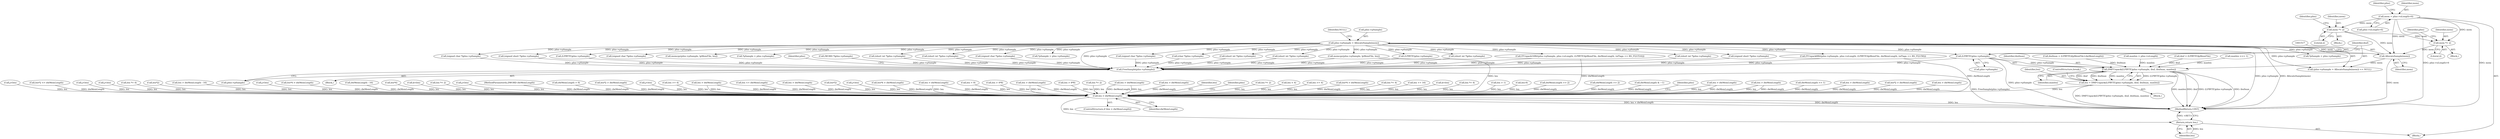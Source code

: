 digraph "0_gstreamer_bc2cdd57d549ab3ba59782e9b395d0cd683fd3ac@pointer" {
"1001516" [label="(Call,(LPBYTE)pIns->pSample)"];
"1000182" [label="(Call,pIns->pSample = AllocateSample(mem))"];
"1000186" [label="(Call,AllocateSample(mem))"];
"1000159" [label="(Call,mem *= 2)"];
"1000112" [label="(Call,mem = pIns->nLength+6)"];
"1000172" [label="(Call,mem *= 2)"];
"1001515" [label="(Call,DMFUnpack((LPBYTE)pIns->pSample, ibuf, ibufmax, maxlen))"];
"1001513" [label="(Call,len = DMFUnpack((LPBYTE)pIns->pSample, ibuf, ibufmax, maxlen))"];
"1002018" [label="(Call,len > dwMemLength)"];
"1002045" [label="(Return,return len;)"];
"1002032" [label="(Call,FreeSample(pIns->pSample))"];
"1000393" [label="(Call,len += 16)"];
"1000161" [label="(Literal,2)"];
"1001655" [label="(Call,k<len)"];
"1001500" [label="(Call,ibuf = (LPBYTE)lpMemFile)"];
"1000696" [label="(Call,len *= 2)"];
"1002018" [label="(Call,len > dwMemLength)"];
"1002046" [label="(Identifier,len)"];
"1001549" [label="(Call,len > 4*8)"];
"1001483" [label="(Block,)"];
"1002017" [label="(ControlStructure,if (len > dwMemLength))"];
"1001544" [label="(Call,len > dwMemLength)"];
"1000637" [label="(Call,(signed char *)pIns->pSample)"];
"1002044" [label="(Identifier,pIns)"];
"1000181" [label="(Call,(pIns->pSample = AllocateSample(mem)) == NULL)"];
"1000811" [label="(Call,len *= 2)"];
"1002045" [label="(Return,return len;)"];
"1000940" [label="(Call,len < 4)"];
"1002026" [label="(Block,)"];
"1001521" [label="(Identifier,ibuf)"];
"1001322" [label="(Call,len >= 4)"];
"1001990" [label="(Call,len *= 4)"];
"1000967" [label="(Call,ITUnpack16Bit(pIns->pSample, pIns->nLength, (LPBYTE)lpMemFile, dwMemLength, (nFlags == RS_IT21516)))"];
"1002033" [label="(Call,pIns->pSample)"];
"1001163" [label="(Call,len *= 4)"];
"1001912" [label="(Call,len*4 > dwMemLength)"];
"1000524" [label="(Call,len > 1)"];
"1001230" [label="(Call,len-9)"];
"1001102" [label="(Call,dwMemLength >> 2)"];
"1001919" [label="(Call,dwMemLength >> 2)"];
"1001190" [label="(Call,(char *)pIns->pSample)"];
"1000159" [label="(Call,mem *= 2)"];
"1000183" [label="(Call,pIns->pSample)"];
"1000414" [label="(Call,(short int *)pIns->pSample)"];
"1000219" [label="(Call,*pSample = pIns->pSample)"];
"1001023" [label="(Call,(LPBYTE)pIns->pSample)"];
"1001496" [label="(Call,maxlen <<= 1)"];
"1000177" [label="(Identifier,pIns)"];
"1001515" [label="(Call,DMFUnpack((LPBYTE)pIns->pSample, ibuf, ibufmax, maxlen))"];
"1002024" [label="(Identifier,pIns)"];
"1001114" [label="(Call,(short int *)pIns->pSample)"];
"1001717" [label="(Call,len > dwMemLength)"];
"1000407" [label="(Call,len > dwMemLength)"];
"1001011" [label="(Call,dwMemLength >> 1)"];
"1001254" [label="(Call,(signed char *)pIns->pSample)"];
"1002001" [label="(Call,len > dwMemLength)"];
"1000188" [label="(Identifier,NULL)"];
"1001524" [label="(ControlStructure,break;)"];
"1001004" [label="(Call,len*2 > dwMemLength)"];
"1000477" [label="(Call,(short int *)pIns->pSample)"];
"1000579" [label="(Call,len > dwMemLength)"];
"1001514" [label="(Identifier,len)"];
"1001818" [label="(Call,(signed short *)pIns->pSample)"];
"1000531" [label="(Call,(signed char *)pIns->pSample)"];
"1002032" [label="(Call,FreeSample(pIns->pSample))"];
"1000520" [label="(Call,dwMemLength & ~1)"];
"1001523" [label="(Identifier,maxlen)"];
"1000208" [label="(Call,len > dwMemLength)"];
"1000171" [label="(Block,)"];
"1001516" [label="(Call,(LPBYTE)pIns->pSample)"];
"1001297" [label="(Call,j<len)"];
"1000174" [label="(Literal,2)"];
"1000628" [label="(Call,len*2 <= dwMemLength)"];
"1000160" [label="(Identifier,mem)"];
"1002038" [label="(Identifier,pIns)"];
"1001645" [label="(Call,(signed short *)pIns->pSample)"];
"1000182" [label="(Call,pIns->pSample = AllocateSample(mem))"];
"1001287" [label="(Call,(WORD *)pIns->pSample)"];
"1000468" [label="(Call,memcpy(pIns->pSample, lpMemFile, len))"];
"1001329" [label="(Call,(LPBYTE)pIns->pSample)"];
"1000122" [label="(Identifier,pIns)"];
"1000487" [label="(Call,j<len)"];
"1000279" [label="(Call,j<len)"];
"1000928" [label="(Call,len *= 4)"];
"1000629" [label="(Call,len*2)"];
"1000310" [label="(Call,len > dwMemLength - 16)"];
"1000434" [label="(Call,j<len)"];
"1000858" [label="(Call,len*4 > dwMemLength)"];
"1000312" [label="(Call,dwMemLength - 16)"];
"1000859" [label="(Call,len*4)"];
"1000187" [label="(Identifier,mem)"];
"1001828" [label="(Call,k<len)"];
"1000113" [label="(Identifier,mem)"];
"1002020" [label="(Identifier,dwMemLength)"];
"1001931" [label="(Call,(short int *)pIns->pSample)"];
"1000952" [label="(Call,ITUnpack8Bit(pIns->pSample, pIns->nLength, (LPBYTE)lpMemFile, dwMemLength, (nFlags == RS_IT2158)))"];
"1000186" [label="(Call,AllocateSample(mem))"];
"1000547" [label="(Call,j<len)"];
"1000105" [label="(MethodParameterIn,DWORD dwMemLength)"];
"1001173" [label="(Call,dwMemLength > 9)"];
"1000164" [label="(Identifier,pIns)"];
"1001522" [label="(Identifier,ibufmax)"];
"1000743" [label="(Call,len*2 > dwMemLength)"];
"1001506" [label="(Call,ibufmax = (LPBYTE)(lpMemFile+dwMemLength))"];
"1000229" [label="(Call,j<len)"];
"1001480" [label="(Call,len >= 4)"];
"1000254" [label="(Call,len > dwMemLength)"];
"1001518" [label="(Call,pIns->pSample)"];
"1000465" [label="(Call,len <= dwMemLength)"];
"1000586" [label="(Call,(short int *)pIns->pSample)"];
"1000173" [label="(Identifier,mem)"];
"1002047" [label="(MethodReturn,UINT)"];
"1000112" [label="(Call,mem = pIns->nLength+6)"];
"1000114" [label="(Call,pIns->nLength+6)"];
"1000158" [label="(Block,)"];
"1000852" [label="(Call,(short int *)pIns->pSample)"];
"1001205" [label="(Call,len > dwMemLength)"];
"1000737" [label="(Call,(signed char *)pIns->pSample)"];
"1000106" [label="(Block,)"];
"1000744" [label="(Call,len*2)"];
"1001485" [label="(Call,maxlen = pIns->nLength)"];
"1000602" [label="(Call,j<len)"];
"1001095" [label="(Call,len*4 > dwMemLength)"];
"1001247" [label="(Call,len > dwMemLength)"];
"1000259" [label="(Call,*pSample = pIns->pSample)"];
"1000324" [label="(Call,*pSample = pIns->pSample)"];
"1001169" [label="(Call,len = 9)"];
"1002011" [label="(Call,memcpy(pIns->pSample, lpMemFile, len))"];
"1001513" [label="(Call,len = DMFUnpack((LPBYTE)pIns->pSample, ibuf, ibufmax, maxlen))"];
"1001722" [label="(Call,len > 8*8)"];
"1001070" [label="(Call,len *= 2)"];
"1000515" [label="(Call,len > dwMemLength)"];
"1002019" [label="(Identifier,len)"];
"1000172" [label="(Call,mem *= 2)"];
"1001516" -> "1001515"  [label="AST: "];
"1001516" -> "1001518"  [label="CFG: "];
"1001517" -> "1001516"  [label="AST: "];
"1001518" -> "1001516"  [label="AST: "];
"1001521" -> "1001516"  [label="CFG: "];
"1001516" -> "1002047"  [label="DDG: pIns->pSample"];
"1001516" -> "1001515"  [label="DDG: pIns->pSample"];
"1000182" -> "1001516"  [label="DDG: pIns->pSample"];
"1001516" -> "1002032"  [label="DDG: pIns->pSample"];
"1000182" -> "1000181"  [label="AST: "];
"1000182" -> "1000186"  [label="CFG: "];
"1000183" -> "1000182"  [label="AST: "];
"1000186" -> "1000182"  [label="AST: "];
"1000188" -> "1000182"  [label="CFG: "];
"1000182" -> "1002047"  [label="DDG: AllocateSample(mem)"];
"1000182" -> "1002047"  [label="DDG: pIns->pSample"];
"1000182" -> "1000181"  [label="DDG: pIns->pSample"];
"1000186" -> "1000182"  [label="DDG: mem"];
"1000182" -> "1000219"  [label="DDG: pIns->pSample"];
"1000182" -> "1000259"  [label="DDG: pIns->pSample"];
"1000182" -> "1000324"  [label="DDG: pIns->pSample"];
"1000182" -> "1000414"  [label="DDG: pIns->pSample"];
"1000182" -> "1000468"  [label="DDG: pIns->pSample"];
"1000182" -> "1000477"  [label="DDG: pIns->pSample"];
"1000182" -> "1000531"  [label="DDG: pIns->pSample"];
"1000182" -> "1000586"  [label="DDG: pIns->pSample"];
"1000182" -> "1000637"  [label="DDG: pIns->pSample"];
"1000182" -> "1000737"  [label="DDG: pIns->pSample"];
"1000182" -> "1000852"  [label="DDG: pIns->pSample"];
"1000182" -> "1000952"  [label="DDG: pIns->pSample"];
"1000182" -> "1000967"  [label="DDG: pIns->pSample"];
"1000182" -> "1001023"  [label="DDG: pIns->pSample"];
"1000182" -> "1001114"  [label="DDG: pIns->pSample"];
"1000182" -> "1001190"  [label="DDG: pIns->pSample"];
"1000182" -> "1001254"  [label="DDG: pIns->pSample"];
"1000182" -> "1001329"  [label="DDG: pIns->pSample"];
"1000182" -> "1001645"  [label="DDG: pIns->pSample"];
"1000182" -> "1001818"  [label="DDG: pIns->pSample"];
"1000182" -> "1001931"  [label="DDG: pIns->pSample"];
"1000182" -> "1002011"  [label="DDG: pIns->pSample"];
"1000182" -> "1002032"  [label="DDG: pIns->pSample"];
"1000186" -> "1000187"  [label="CFG: "];
"1000187" -> "1000186"  [label="AST: "];
"1000186" -> "1002047"  [label="DDG: mem"];
"1000186" -> "1000181"  [label="DDG: mem"];
"1000159" -> "1000186"  [label="DDG: mem"];
"1000112" -> "1000186"  [label="DDG: mem"];
"1000172" -> "1000186"  [label="DDG: mem"];
"1000159" -> "1000158"  [label="AST: "];
"1000159" -> "1000161"  [label="CFG: "];
"1000160" -> "1000159"  [label="AST: "];
"1000161" -> "1000159"  [label="AST: "];
"1000164" -> "1000159"  [label="CFG: "];
"1000112" -> "1000159"  [label="DDG: mem"];
"1000159" -> "1000172"  [label="DDG: mem"];
"1000112" -> "1000106"  [label="AST: "];
"1000112" -> "1000114"  [label="CFG: "];
"1000113" -> "1000112"  [label="AST: "];
"1000114" -> "1000112"  [label="AST: "];
"1000122" -> "1000112"  [label="CFG: "];
"1000112" -> "1002047"  [label="DDG: pIns->nLength+6"];
"1000112" -> "1002047"  [label="DDG: mem"];
"1000112" -> "1000172"  [label="DDG: mem"];
"1000172" -> "1000171"  [label="AST: "];
"1000172" -> "1000174"  [label="CFG: "];
"1000173" -> "1000172"  [label="AST: "];
"1000174" -> "1000172"  [label="AST: "];
"1000177" -> "1000172"  [label="CFG: "];
"1001515" -> "1001513"  [label="AST: "];
"1001515" -> "1001523"  [label="CFG: "];
"1001521" -> "1001515"  [label="AST: "];
"1001522" -> "1001515"  [label="AST: "];
"1001523" -> "1001515"  [label="AST: "];
"1001513" -> "1001515"  [label="CFG: "];
"1001515" -> "1002047"  [label="DDG: ibuf"];
"1001515" -> "1002047"  [label="DDG: (LPBYTE)pIns->pSample"];
"1001515" -> "1002047"  [label="DDG: ibufmax"];
"1001515" -> "1002047"  [label="DDG: maxlen"];
"1001515" -> "1001513"  [label="DDG: (LPBYTE)pIns->pSample"];
"1001515" -> "1001513"  [label="DDG: ibuf"];
"1001515" -> "1001513"  [label="DDG: ibufmax"];
"1001515" -> "1001513"  [label="DDG: maxlen"];
"1001500" -> "1001515"  [label="DDG: ibuf"];
"1001506" -> "1001515"  [label="DDG: ibufmax"];
"1001496" -> "1001515"  [label="DDG: maxlen"];
"1001485" -> "1001515"  [label="DDG: maxlen"];
"1001513" -> "1001483"  [label="AST: "];
"1001514" -> "1001513"  [label="AST: "];
"1001524" -> "1001513"  [label="CFG: "];
"1001513" -> "1002047"  [label="DDG: DMFUnpack((LPBYTE)pIns->pSample, ibuf, ibufmax, maxlen)"];
"1001513" -> "1002018"  [label="DDG: len"];
"1002018" -> "1002017"  [label="AST: "];
"1002018" -> "1002020"  [label="CFG: "];
"1002019" -> "1002018"  [label="AST: "];
"1002020" -> "1002018"  [label="AST: "];
"1002024" -> "1002018"  [label="CFG: "];
"1002044" -> "1002018"  [label="CFG: "];
"1002018" -> "1002047"  [label="DDG: len > dwMemLength"];
"1002018" -> "1002047"  [label="DDG: dwMemLength"];
"1002018" -> "1002047"  [label="DDG: len"];
"1000393" -> "1002018"  [label="DDG: len"];
"1000487" -> "1002018"  [label="DDG: len"];
"1001297" -> "1002018"  [label="DDG: len"];
"1001163" -> "1002018"  [label="DDG: len"];
"1000254" -> "1002018"  [label="DDG: len"];
"1000254" -> "1002018"  [label="DDG: dwMemLength"];
"1001990" -> "1002018"  [label="DDG: len"];
"1000310" -> "1002018"  [label="DDG: len"];
"1000928" -> "1002018"  [label="DDG: len"];
"1000859" -> "1002018"  [label="DDG: len"];
"1000229" -> "1002018"  [label="DDG: len"];
"1000279" -> "1002018"  [label="DDG: len"];
"1001322" -> "1002018"  [label="DDG: len"];
"1001247" -> "1002018"  [label="DDG: len"];
"1001247" -> "1002018"  [label="DDG: dwMemLength"];
"1000811" -> "1002018"  [label="DDG: len"];
"1001655" -> "1002018"  [label="DDG: len"];
"1000629" -> "1002018"  [label="DDG: len"];
"1000524" -> "1002018"  [label="DDG: len"];
"1001169" -> "1002018"  [label="DDG: len"];
"1001544" -> "1002018"  [label="DDG: len"];
"1001544" -> "1002018"  [label="DDG: dwMemLength"];
"1001828" -> "1002018"  [label="DDG: len"];
"1000579" -> "1002018"  [label="DDG: len"];
"1000579" -> "1002018"  [label="DDG: dwMemLength"];
"1000434" -> "1002018"  [label="DDG: len"];
"1000696" -> "1002018"  [label="DDG: len"];
"1000744" -> "1002018"  [label="DDG: len"];
"1000940" -> "1002018"  [label="DDG: len"];
"1000407" -> "1002018"  [label="DDG: len"];
"1000407" -> "1002018"  [label="DDG: dwMemLength"];
"1001717" -> "1002018"  [label="DDG: len"];
"1001717" -> "1002018"  [label="DDG: dwMemLength"];
"1000602" -> "1002018"  [label="DDG: len"];
"1002011" -> "1002018"  [label="DDG: len"];
"1001722" -> "1002018"  [label="DDG: len"];
"1001480" -> "1002018"  [label="DDG: len"];
"1001070" -> "1002018"  [label="DDG: len"];
"1000547" -> "1002018"  [label="DDG: len"];
"1001549" -> "1002018"  [label="DDG: len"];
"1001230" -> "1002018"  [label="DDG: len"];
"1001011" -> "1002018"  [label="DDG: dwMemLength"];
"1001912" -> "1002018"  [label="DDG: dwMemLength"];
"1001205" -> "1002018"  [label="DDG: dwMemLength"];
"1002001" -> "1002018"  [label="DDG: dwMemLength"];
"1001095" -> "1002018"  [label="DDG: dwMemLength"];
"1000208" -> "1002018"  [label="DDG: dwMemLength"];
"1000628" -> "1002018"  [label="DDG: dwMemLength"];
"1001004" -> "1002018"  [label="DDG: dwMemLength"];
"1000743" -> "1002018"  [label="DDG: dwMemLength"];
"1000312" -> "1002018"  [label="DDG: dwMemLength"];
"1000465" -> "1002018"  [label="DDG: dwMemLength"];
"1000967" -> "1002018"  [label="DDG: dwMemLength"];
"1001102" -> "1002018"  [label="DDG: dwMemLength"];
"1000952" -> "1002018"  [label="DDG: dwMemLength"];
"1001173" -> "1002018"  [label="DDG: dwMemLength"];
"1000520" -> "1002018"  [label="DDG: dwMemLength"];
"1001919" -> "1002018"  [label="DDG: dwMemLength"];
"1000515" -> "1002018"  [label="DDG: dwMemLength"];
"1000858" -> "1002018"  [label="DDG: dwMemLength"];
"1000105" -> "1002018"  [label="DDG: dwMemLength"];
"1002018" -> "1002045"  [label="DDG: len"];
"1002045" -> "1000106"  [label="AST: "];
"1002045" -> "1002046"  [label="CFG: "];
"1002046" -> "1002045"  [label="AST: "];
"1002047" -> "1002045"  [label="CFG: "];
"1002045" -> "1002047"  [label="DDG: <RET>"];
"1002046" -> "1002045"  [label="DDG: len"];
"1002032" -> "1002026"  [label="AST: "];
"1002032" -> "1002033"  [label="CFG: "];
"1002033" -> "1002032"  [label="AST: "];
"1002038" -> "1002032"  [label="CFG: "];
"1002032" -> "1002047"  [label="DDG: FreeSample(pIns->pSample)"];
"1000637" -> "1002032"  [label="DDG: pIns->pSample"];
"1000952" -> "1002032"  [label="DDG: pIns->pSample"];
"1001818" -> "1002032"  [label="DDG: pIns->pSample"];
"1000737" -> "1002032"  [label="DDG: pIns->pSample"];
"1001114" -> "1002032"  [label="DDG: pIns->pSample"];
"1000586" -> "1002032"  [label="DDG: pIns->pSample"];
"1000477" -> "1002032"  [label="DDG: pIns->pSample"];
"1001931" -> "1002032"  [label="DDG: pIns->pSample"];
"1001023" -> "1002032"  [label="DDG: pIns->pSample"];
"1002011" -> "1002032"  [label="DDG: pIns->pSample"];
"1001190" -> "1002032"  [label="DDG: pIns->pSample"];
"1000531" -> "1002032"  [label="DDG: pIns->pSample"];
"1000414" -> "1002032"  [label="DDG: pIns->pSample"];
"1000852" -> "1002032"  [label="DDG: pIns->pSample"];
"1001287" -> "1002032"  [label="DDG: pIns->pSample"];
"1001645" -> "1002032"  [label="DDG: pIns->pSample"];
"1001329" -> "1002032"  [label="DDG: pIns->pSample"];
"1000967" -> "1002032"  [label="DDG: pIns->pSample"];
}
